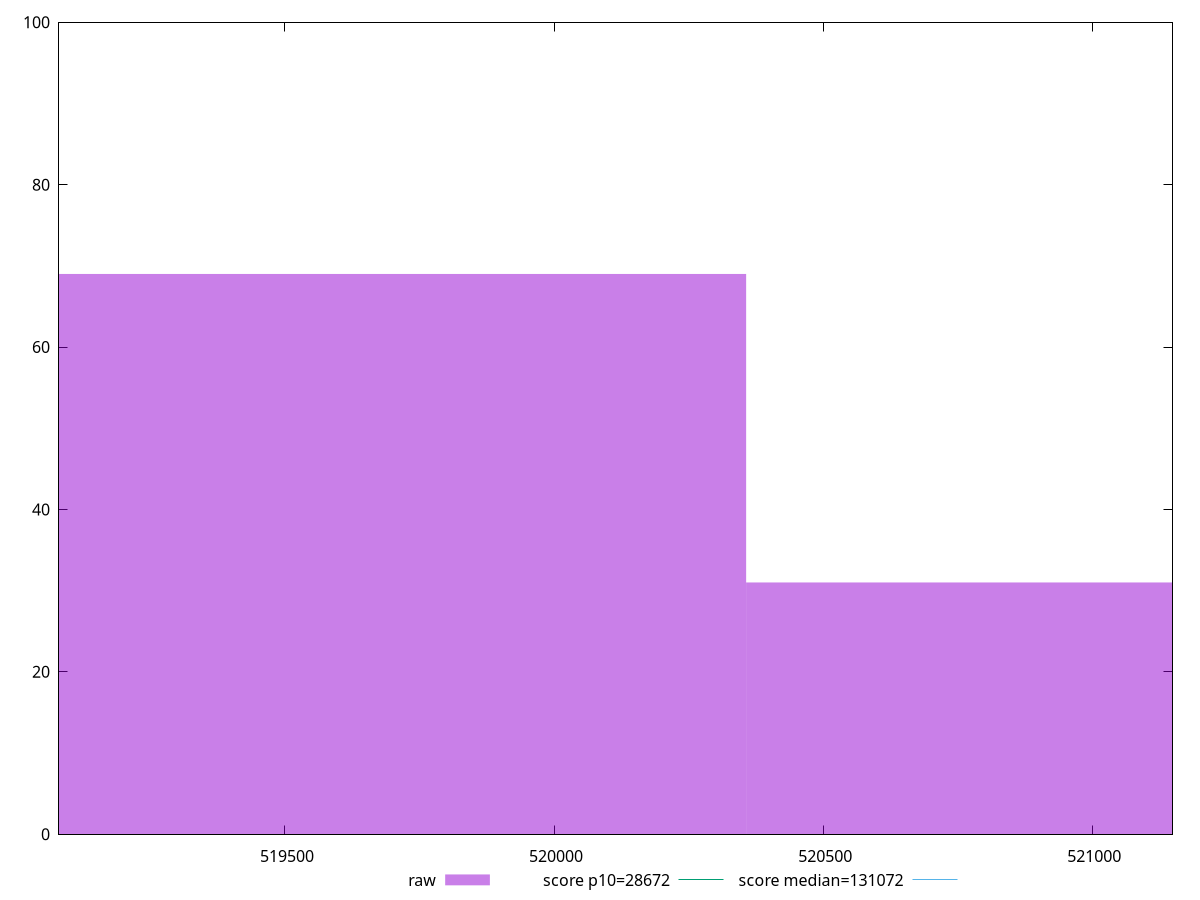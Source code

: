 reset

$raw <<EOF
521086.62627368694 31
519626.99986955896 69
EOF

set key outside below
set boxwidth 1459.6264041279746
set xrange [519080.27285567974:521148.86503320927]
set yrange [0:100]
set trange [0:100]
set style fill transparent solid 0.5 noborder

set parametric
set terminal svg size 640, 490 enhanced background rgb 'white'
set output "reprap/uses-long-cache-ttl/samples/pages+cached+noexternal/raw/histogram.svg"

plot $raw title "raw" with boxes, \
     28672,t title "score p10=28672", \
     131072,t title "score median=131072"

reset
